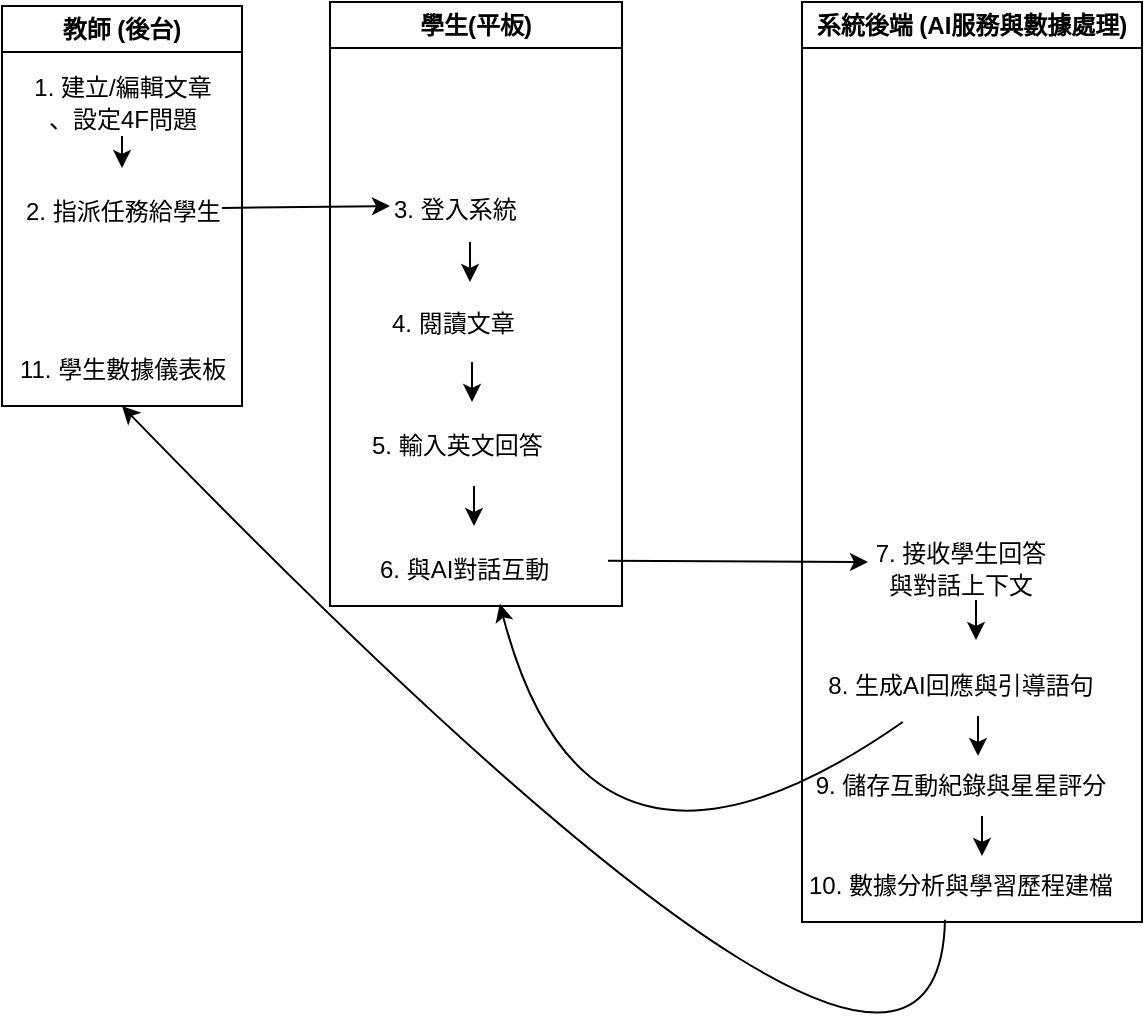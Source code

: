 <mxfile version="27.1.4">
  <diagram name="Page-1" id="e7e014a7-5840-1c2e-5031-d8a46d1fe8dd">
    <mxGraphModel dx="786" dy="463" grid="1" gridSize="10" guides="1" tooltips="1" connect="1" arrows="1" fold="1" page="1" pageScale="1" pageWidth="1169" pageHeight="826" background="none" math="0" shadow="0">
      <root>
        <mxCell id="0" />
        <mxCell id="1" parent="0" />
        <mxCell id="ONtBdwJ50-OyAQ2Jtk-u-54" value="教師 (後台)" style="swimlane;whiteSpace=wrap;html=1;" parent="1" vertex="1">
          <mxGeometry x="120" y="60" width="120" height="200" as="geometry" />
        </mxCell>
        <mxCell id="ONtBdwJ50-OyAQ2Jtk-u-57" value="&lt;div style=&quot;line-height: 60%;&quot;&gt;&lt;span style=&quot;font-size: 12px; font-weight: 400; line-height: 60%;&quot;&gt;1. 建立/編輯文章&lt;/span&gt;&lt;div&gt;&lt;span style=&quot;font-size: 12px; font-weight: 400; line-height: 60%;&quot;&gt;、設定4F問題&lt;/span&gt;&lt;/div&gt;&lt;/div&gt;" style="text;strokeColor=none;fillColor=none;html=1;fontSize=24;fontStyle=1;verticalAlign=middle;align=center;" parent="ONtBdwJ50-OyAQ2Jtk-u-54" vertex="1">
          <mxGeometry x="10" y="25" width="100" height="40" as="geometry" />
        </mxCell>
        <mxCell id="ONtBdwJ50-OyAQ2Jtk-u-69" value="&lt;div style=&quot;line-height: 60%;&quot;&gt;&lt;span style=&quot;font-size: 12px; font-weight: 400;&quot;&gt;11. 學生數據儀表板&lt;/span&gt;&lt;/div&gt;" style="text;strokeColor=none;fillColor=none;html=1;fontSize=24;fontStyle=1;verticalAlign=middle;align=center;" parent="ONtBdwJ50-OyAQ2Jtk-u-54" vertex="1">
          <mxGeometry x="10" y="160" width="100" height="40" as="geometry" />
        </mxCell>
        <mxCell id="ONtBdwJ50-OyAQ2Jtk-u-58" value="&lt;div style=&quot;line-height: 60%;&quot;&gt;&lt;span style=&quot;font-size: 12px; font-weight: 400;&quot;&gt;2. 指派任務給學生&lt;/span&gt;&lt;/div&gt;" style="text;strokeColor=none;fillColor=none;html=1;fontSize=24;fontStyle=1;verticalAlign=middle;align=left;" parent="ONtBdwJ50-OyAQ2Jtk-u-54" vertex="1">
          <mxGeometry x="10" y="81" width="100" height="40" as="geometry" />
        </mxCell>
        <mxCell id="ONtBdwJ50-OyAQ2Jtk-u-70" value="" style="endArrow=classic;html=1;rounded=0;exitX=0.5;exitY=1;exitDx=0;exitDy=0;" parent="ONtBdwJ50-OyAQ2Jtk-u-54" source="ONtBdwJ50-OyAQ2Jtk-u-57" target="ONtBdwJ50-OyAQ2Jtk-u-58" edge="1">
          <mxGeometry width="50" height="50" relative="1" as="geometry">
            <mxPoint x="370" y="130" as="sourcePoint" />
            <mxPoint x="420" y="80" as="targetPoint" />
          </mxGeometry>
        </mxCell>
        <mxCell id="ONtBdwJ50-OyAQ2Jtk-u-55" value="學生(平板)" style="swimlane;whiteSpace=wrap;html=1;" parent="1" vertex="1">
          <mxGeometry x="284" y="58" width="146" height="302" as="geometry" />
        </mxCell>
        <mxCell id="ONtBdwJ50-OyAQ2Jtk-u-59" value="&lt;div style=&quot;line-height: 60%;&quot;&gt;&lt;span style=&quot;font-size: 12px; font-weight: 400;&quot;&gt;3. 登入系統&lt;/span&gt;&lt;/div&gt;" style="text;strokeColor=none;fillColor=none;html=1;fontSize=24;fontStyle=1;verticalAlign=middle;align=left;" parent="ONtBdwJ50-OyAQ2Jtk-u-55" vertex="1">
          <mxGeometry x="30" y="82" width="100" height="40" as="geometry" />
        </mxCell>
        <mxCell id="ONtBdwJ50-OyAQ2Jtk-u-60" value="&lt;div style=&quot;line-height: 60%;&quot;&gt;&lt;span style=&quot;font-size: 12px; font-weight: 400;&quot;&gt;4. 閱讀文章&lt;/span&gt;&lt;/div&gt;" style="text;strokeColor=none;fillColor=none;html=1;fontSize=24;fontStyle=1;verticalAlign=middle;align=left;" parent="ONtBdwJ50-OyAQ2Jtk-u-55" vertex="1">
          <mxGeometry x="29" y="139" width="100" height="40" as="geometry" />
        </mxCell>
        <mxCell id="ONtBdwJ50-OyAQ2Jtk-u-65" value="&lt;div style=&quot;line-height: 60%;&quot;&gt;&lt;span style=&quot;font-size: 12px; font-weight: 400;&quot;&gt;5. 輸入英文回答&lt;/span&gt;&lt;/div&gt;" style="text;strokeColor=none;fillColor=none;html=1;fontSize=24;fontStyle=1;verticalAlign=middle;align=left;" parent="ONtBdwJ50-OyAQ2Jtk-u-55" vertex="1">
          <mxGeometry x="19" y="200" width="100" height="40" as="geometry" />
        </mxCell>
        <mxCell id="ONtBdwJ50-OyAQ2Jtk-u-61" value="&lt;div style=&quot;line-height: 60%;&quot;&gt;&lt;span style=&quot;font-size: 12px; font-weight: 400;&quot;&gt;6. 與AI對話互動&lt;/span&gt;&lt;/div&gt;" style="text;strokeColor=none;fillColor=none;html=1;fontSize=24;fontStyle=1;verticalAlign=middle;align=left;" parent="ONtBdwJ50-OyAQ2Jtk-u-55" vertex="1">
          <mxGeometry x="23" y="262" width="100" height="40" as="geometry" />
        </mxCell>
        <mxCell id="ONtBdwJ50-OyAQ2Jtk-u-72" value="" style="endArrow=classic;html=1;rounded=0;exitX=0.25;exitY=1;exitDx=0;exitDy=0;" parent="ONtBdwJ50-OyAQ2Jtk-u-55" edge="1">
          <mxGeometry width="50" height="50" relative="1" as="geometry">
            <mxPoint x="70" y="120" as="sourcePoint" />
            <mxPoint x="70" y="140" as="targetPoint" />
          </mxGeometry>
        </mxCell>
        <mxCell id="ONtBdwJ50-OyAQ2Jtk-u-79" value="" style="endArrow=classic;html=1;rounded=0;exitX=1;exitY=0.5;exitDx=0;exitDy=0;" parent="ONtBdwJ50-OyAQ2Jtk-u-55" edge="1">
          <mxGeometry width="50" height="50" relative="1" as="geometry">
            <mxPoint x="139" y="279.41" as="sourcePoint" />
            <mxPoint x="269" y="280" as="targetPoint" />
          </mxGeometry>
        </mxCell>
        <mxCell id="ONtBdwJ50-OyAQ2Jtk-u-56" value="系統後端 (AI服務與數據處理)   " style="swimlane;whiteSpace=wrap;html=1;" parent="1" vertex="1">
          <mxGeometry x="520" y="58" width="170" height="460" as="geometry" />
        </mxCell>
        <mxCell id="ONtBdwJ50-OyAQ2Jtk-u-62" value="&lt;div style=&quot;line-height: 60%;&quot;&gt;&lt;div&gt;&lt;span style=&quot;font-size: 12px; font-weight: 400; line-height: 60%;&quot;&gt;7. 接收學生回答&lt;/span&gt;&lt;/div&gt;&lt;div&gt;&lt;span style=&quot;font-size: 12px; font-weight: 400; line-height: 60%;&quot;&gt;與對話上下文&lt;/span&gt;&lt;/div&gt;&lt;/div&gt;" style="text;strokeColor=none;fillColor=none;html=1;fontSize=24;fontStyle=1;verticalAlign=middle;align=center;" parent="ONtBdwJ50-OyAQ2Jtk-u-56" vertex="1">
          <mxGeometry x="29" y="260" width="100" height="40" as="geometry" />
        </mxCell>
        <mxCell id="ONtBdwJ50-OyAQ2Jtk-u-68" value="&lt;div style=&quot;line-height: 60%;&quot;&gt;&lt;span style=&quot;font-size: 12px; font-weight: 400;&quot;&gt;10. 數據分析與學習歷程建檔&lt;/span&gt;&lt;/div&gt;" style="text;strokeColor=none;fillColor=none;html=1;fontSize=24;fontStyle=1;verticalAlign=middle;align=center;" parent="ONtBdwJ50-OyAQ2Jtk-u-56" vertex="1">
          <mxGeometry x="29" y="420" width="100" height="40" as="geometry" />
        </mxCell>
        <mxCell id="ONtBdwJ50-OyAQ2Jtk-u-64" value="&lt;div style=&quot;line-height: 60%;&quot;&gt;&lt;span style=&quot;font-size: 12px; font-weight: 400;&quot;&gt;9. 儲存互動紀錄與星星評分&lt;/span&gt;&lt;/div&gt;" style="text;strokeColor=none;fillColor=none;html=1;fontSize=24;fontStyle=1;verticalAlign=middle;align=center;" parent="ONtBdwJ50-OyAQ2Jtk-u-56" vertex="1">
          <mxGeometry x="29" y="370" width="100" height="40" as="geometry" />
        </mxCell>
        <mxCell id="ONtBdwJ50-OyAQ2Jtk-u-63" value="&lt;div style=&quot;line-height: 60%;&quot;&gt;&lt;span style=&quot;font-size: 12px; font-weight: 400;&quot;&gt;8. 生成AI回應與引導語句&lt;/span&gt;&lt;/div&gt;" style="text;strokeColor=none;fillColor=none;html=1;fontSize=24;fontStyle=1;verticalAlign=middle;align=center;" parent="ONtBdwJ50-OyAQ2Jtk-u-56" vertex="1">
          <mxGeometry x="29" y="320" width="100" height="40" as="geometry" />
        </mxCell>
        <mxCell id="ONtBdwJ50-OyAQ2Jtk-u-74" value="" style="endArrow=classic;html=1;rounded=0;exitX=0.5;exitY=1;exitDx=0;exitDy=0;entryX=0.4;entryY=0.25;entryDx=0;entryDy=0;entryPerimeter=0;" parent="1" edge="1">
          <mxGeometry width="50" height="50" relative="1" as="geometry">
            <mxPoint x="355" y="238" as="sourcePoint" />
            <mxPoint x="355" y="258" as="targetPoint" />
          </mxGeometry>
        </mxCell>
        <mxCell id="ONtBdwJ50-OyAQ2Jtk-u-76" value="" style="endArrow=classic;html=1;rounded=0;exitX=0.25;exitY=1;exitDx=0;exitDy=0;" parent="1" edge="1">
          <mxGeometry width="50" height="50" relative="1" as="geometry">
            <mxPoint x="356" y="300" as="sourcePoint" />
            <mxPoint x="356" y="320" as="targetPoint" />
          </mxGeometry>
        </mxCell>
        <mxCell id="ONtBdwJ50-OyAQ2Jtk-u-77" value="" style="endArrow=classic;html=1;rounded=0;exitX=0.25;exitY=1;exitDx=0;exitDy=0;" parent="1" edge="1">
          <mxGeometry width="50" height="50" relative="1" as="geometry">
            <mxPoint x="607" y="357" as="sourcePoint" />
            <mxPoint x="607" y="377" as="targetPoint" />
          </mxGeometry>
        </mxCell>
        <mxCell id="ONtBdwJ50-OyAQ2Jtk-u-78" value="" style="endArrow=classic;html=1;rounded=0;exitX=0.25;exitY=1;exitDx=0;exitDy=0;" parent="1" edge="1">
          <mxGeometry width="50" height="50" relative="1" as="geometry">
            <mxPoint x="608" y="415" as="sourcePoint" />
            <mxPoint x="608" y="435" as="targetPoint" />
          </mxGeometry>
        </mxCell>
        <mxCell id="ONtBdwJ50-OyAQ2Jtk-u-80" value="" style="endArrow=classic;html=1;rounded=0;exitX=0.25;exitY=1;exitDx=0;exitDy=0;" parent="1" edge="1">
          <mxGeometry width="50" height="50" relative="1" as="geometry">
            <mxPoint x="610" y="465" as="sourcePoint" />
            <mxPoint x="610" y="485" as="targetPoint" />
          </mxGeometry>
        </mxCell>
        <mxCell id="ONtBdwJ50-OyAQ2Jtk-u-81" value="" style="curved=1;endArrow=classic;html=1;rounded=0;entryX=0.619;entryY=0.973;entryDx=0;entryDy=0;entryPerimeter=0;" parent="1" source="ONtBdwJ50-OyAQ2Jtk-u-63" target="ONtBdwJ50-OyAQ2Jtk-u-61" edge="1">
          <mxGeometry width="50" height="50" relative="1" as="geometry">
            <mxPoint x="413" y="578" as="sourcePoint" />
            <mxPoint x="463" y="528" as="targetPoint" />
            <Array as="points">
              <mxPoint x="413" y="528" />
            </Array>
          </mxGeometry>
        </mxCell>
        <mxCell id="ONtBdwJ50-OyAQ2Jtk-u-82" value="" style="curved=1;endArrow=classic;html=1;rounded=0;entryX=0.5;entryY=1;entryDx=0;entryDy=0;exitX=0.425;exitY=0.973;exitDx=0;exitDy=0;exitPerimeter=0;" parent="1" source="ONtBdwJ50-OyAQ2Jtk-u-68" target="ONtBdwJ50-OyAQ2Jtk-u-69" edge="1">
          <mxGeometry width="50" height="50" relative="1" as="geometry">
            <mxPoint x="774" y="571" as="sourcePoint" />
            <mxPoint x="570" y="510" as="targetPoint" />
            <Array as="points">
              <mxPoint x="588" y="681" />
            </Array>
          </mxGeometry>
        </mxCell>
        <mxCell id="ONtBdwJ50-OyAQ2Jtk-u-71" value="" style="endArrow=classic;html=1;rounded=0;exitX=1;exitY=0.5;exitDx=0;exitDy=0;entryX=0;entryY=0.5;entryDx=0;entryDy=0;" parent="1" target="ONtBdwJ50-OyAQ2Jtk-u-59" edge="1" source="ONtBdwJ50-OyAQ2Jtk-u-58">
          <mxGeometry width="50" height="50" relative="1" as="geometry">
            <mxPoint x="353" y="128" as="sourcePoint" />
            <mxPoint x="633" y="128" as="targetPoint" />
          </mxGeometry>
        </mxCell>
      </root>
    </mxGraphModel>
  </diagram>
</mxfile>
